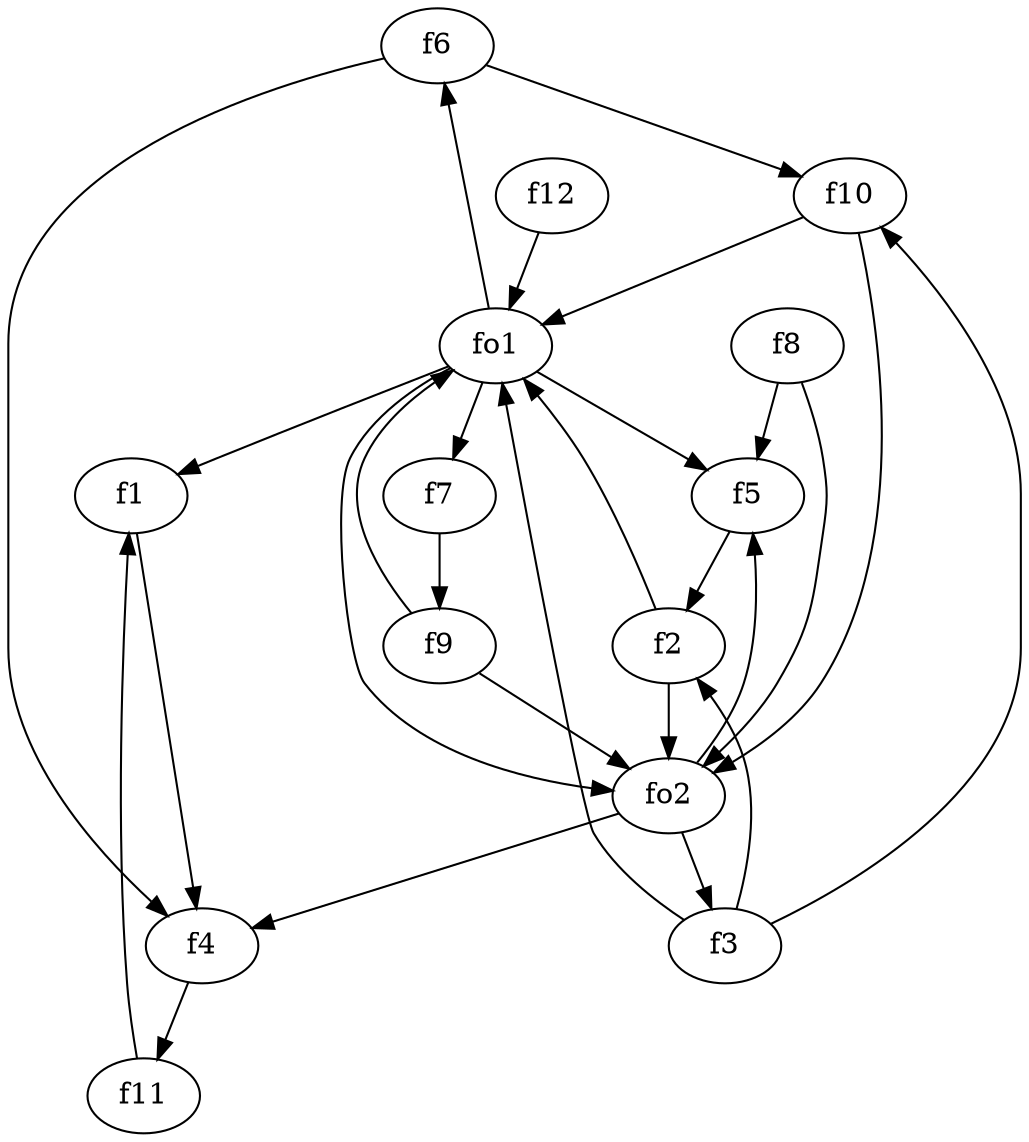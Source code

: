 strict digraph  {
f1;
f2;
f3;
f4;
f5;
f6;
f7;
f8;
f9;
f10;
f11;
f12;
fo1;
fo2;
f1 -> f4  [weight=2];
f2 -> fo1  [weight=2];
f2 -> fo2  [weight=2];
f3 -> f10  [weight=2];
f3 -> fo1  [weight=2];
f3 -> f2  [weight=2];
f4 -> f11  [weight=2];
f5 -> f2  [weight=2];
f6 -> f10  [weight=2];
f6 -> f4  [weight=2];
f7 -> f9  [weight=2];
f8 -> fo2  [weight=2];
f8 -> f5  [weight=2];
f9 -> fo1  [weight=2];
f9 -> fo2  [weight=2];
f10 -> fo2  [weight=2];
f10 -> fo1  [weight=2];
f11 -> f1  [weight=2];
f12 -> fo1  [weight=2];
fo1 -> f1  [weight=2];
fo1 -> f7  [weight=2];
fo1 -> fo2  [weight=2];
fo1 -> f5  [weight=2];
fo1 -> f6  [weight=2];
fo2 -> f5  [weight=2];
fo2 -> f4  [weight=2];
fo2 -> f3  [weight=2];
}
